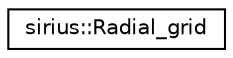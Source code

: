 digraph "Graphical Class Hierarchy"
{
 // INTERACTIVE_SVG=YES
  edge [fontname="Helvetica",fontsize="10",labelfontname="Helvetica",labelfontsize="10"];
  node [fontname="Helvetica",fontsize="10",shape=record];
  rankdir="LR";
  Node1 [label="sirius::Radial_grid",height=0.2,width=0.4,color="black", fillcolor="white", style="filled",URL="$classsirius_1_1_radial__grid.html",tooltip="Radial grid for a muffin-tin or an isolated atom. "];
}

